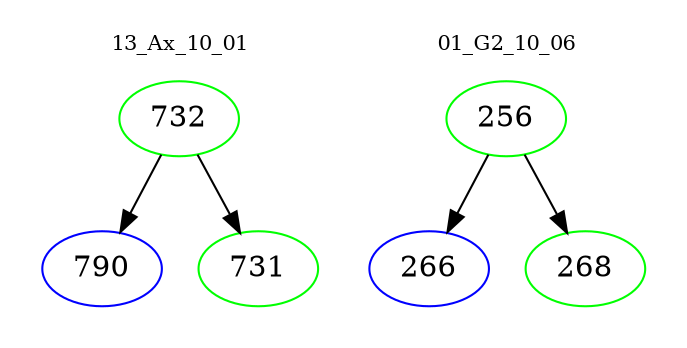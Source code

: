 digraph{
subgraph cluster_0 {
color = white
label = "13_Ax_10_01";
fontsize=10;
T0_732 [label="732", color="green"]
T0_732 -> T0_790 [color="black"]
T0_790 [label="790", color="blue"]
T0_732 -> T0_731 [color="black"]
T0_731 [label="731", color="green"]
}
subgraph cluster_1 {
color = white
label = "01_G2_10_06";
fontsize=10;
T1_256 [label="256", color="green"]
T1_256 -> T1_266 [color="black"]
T1_266 [label="266", color="blue"]
T1_256 -> T1_268 [color="black"]
T1_268 [label="268", color="green"]
}
}
